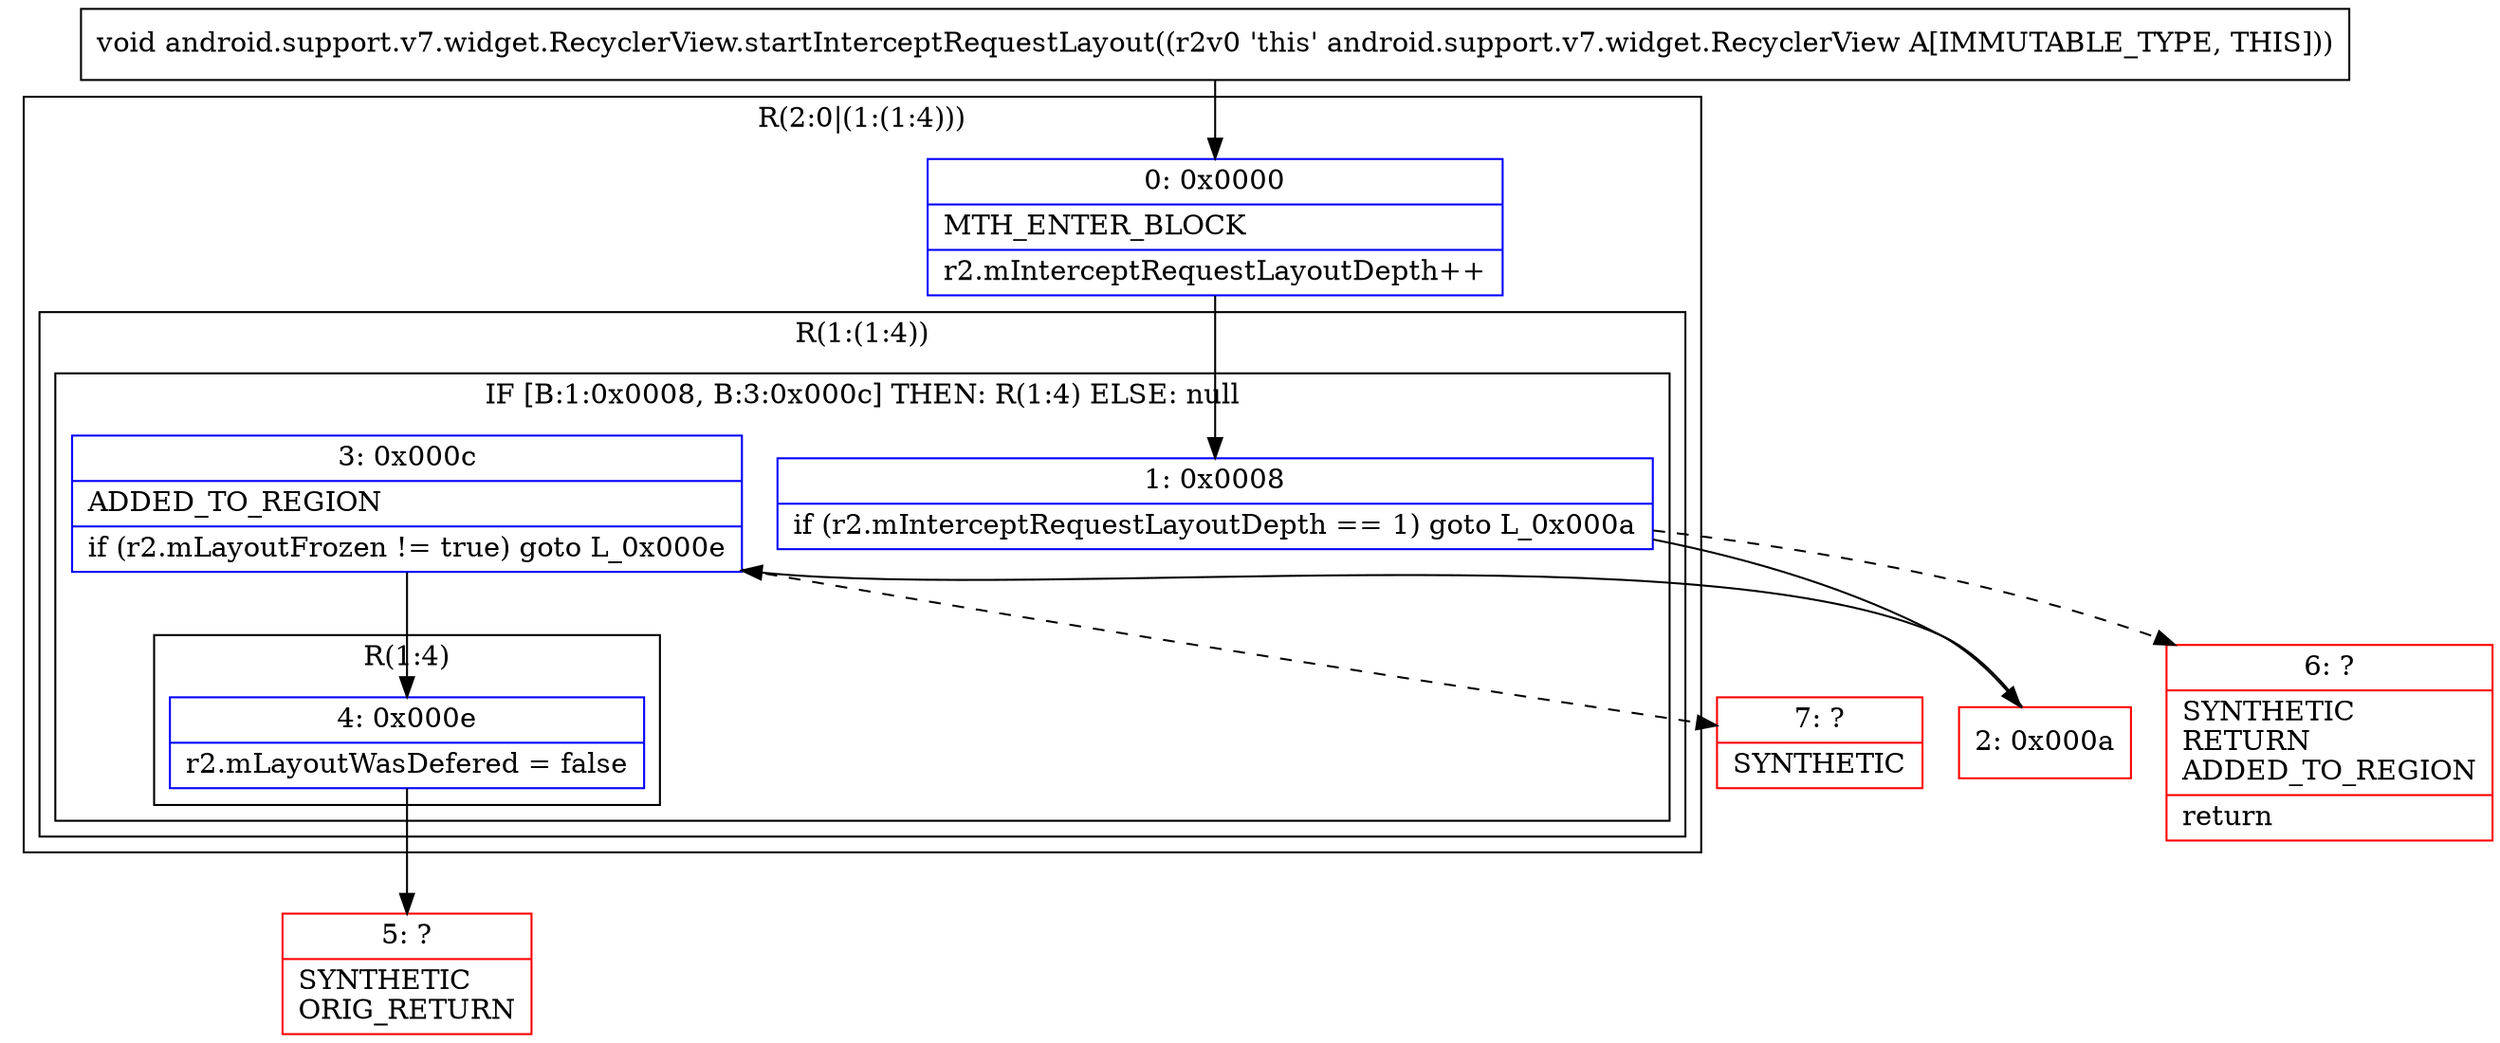 digraph "CFG forandroid.support.v7.widget.RecyclerView.startInterceptRequestLayout()V" {
subgraph cluster_Region_522217918 {
label = "R(2:0|(1:(1:4)))";
node [shape=record,color=blue];
Node_0 [shape=record,label="{0\:\ 0x0000|MTH_ENTER_BLOCK\l|r2.mInterceptRequestLayoutDepth++\l}"];
subgraph cluster_Region_1926595947 {
label = "R(1:(1:4))";
node [shape=record,color=blue];
subgraph cluster_IfRegion_122401996 {
label = "IF [B:1:0x0008, B:3:0x000c] THEN: R(1:4) ELSE: null";
node [shape=record,color=blue];
Node_1 [shape=record,label="{1\:\ 0x0008|if (r2.mInterceptRequestLayoutDepth == 1) goto L_0x000a\l}"];
Node_3 [shape=record,label="{3\:\ 0x000c|ADDED_TO_REGION\l|if (r2.mLayoutFrozen != true) goto L_0x000e\l}"];
subgraph cluster_Region_113960034 {
label = "R(1:4)";
node [shape=record,color=blue];
Node_4 [shape=record,label="{4\:\ 0x000e|r2.mLayoutWasDefered = false\l}"];
}
}
}
}
Node_2 [shape=record,color=red,label="{2\:\ 0x000a}"];
Node_5 [shape=record,color=red,label="{5\:\ ?|SYNTHETIC\lORIG_RETURN\l}"];
Node_6 [shape=record,color=red,label="{6\:\ ?|SYNTHETIC\lRETURN\lADDED_TO_REGION\l|return\l}"];
Node_7 [shape=record,color=red,label="{7\:\ ?|SYNTHETIC\l}"];
MethodNode[shape=record,label="{void android.support.v7.widget.RecyclerView.startInterceptRequestLayout((r2v0 'this' android.support.v7.widget.RecyclerView A[IMMUTABLE_TYPE, THIS])) }"];
MethodNode -> Node_0;
Node_0 -> Node_1;
Node_1 -> Node_2;
Node_1 -> Node_6[style=dashed];
Node_3 -> Node_4;
Node_3 -> Node_7[style=dashed];
Node_4 -> Node_5;
Node_2 -> Node_3;
}

